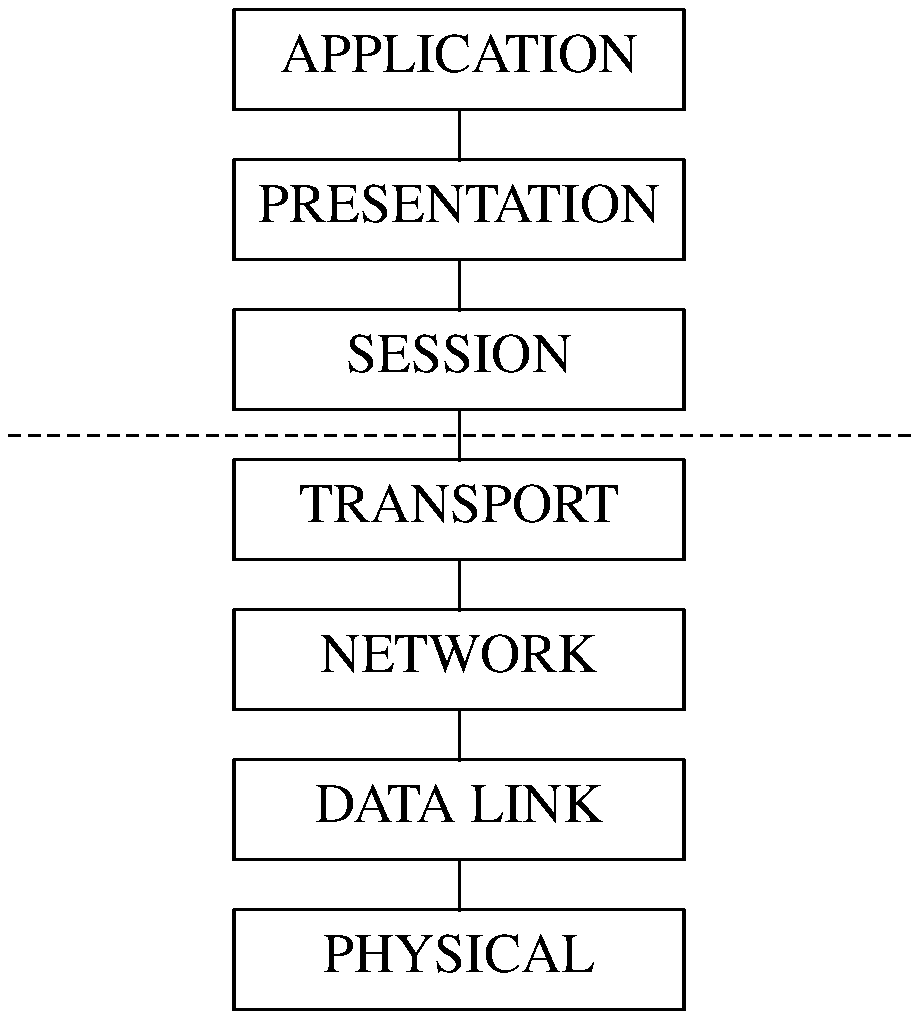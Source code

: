 .PS
.ps 20
## figure 3
boxwid  =       3*boxwid
define boxit @
        box "$1" with .n at ($2.s.x, $2.s.y-lineht/2)
        line from $2.s to last box.n
@
define peer @
        box "$1" with .n at ($3.s.x, $3.s.y-lineht/2)
        line    from $3.s to last box.n
        line $4 from $2.e to last box.w
@
##
B1:     box "APPLICATION"
B2:     boxit(PRESENTATION,B1)
B3:     boxit(SESSION,B2)
B4:     boxit(TRANSPORT,B3)
B5:     boxit(NETWORK,B4)
B6:     boxit(DATA LINK,B5)
B7:     boxit(PHYSICAL,B6)
##
L1:	line dashed from (B3.sw.x-boxwid/2,B3.sw.y-(B3.sw.y-B4.nw.y)/2) \
		      to (B3.se.x+boxwid/2,B3.sw.y-(B3.sw.y-B4.nw.y)/2)
##
.PE
